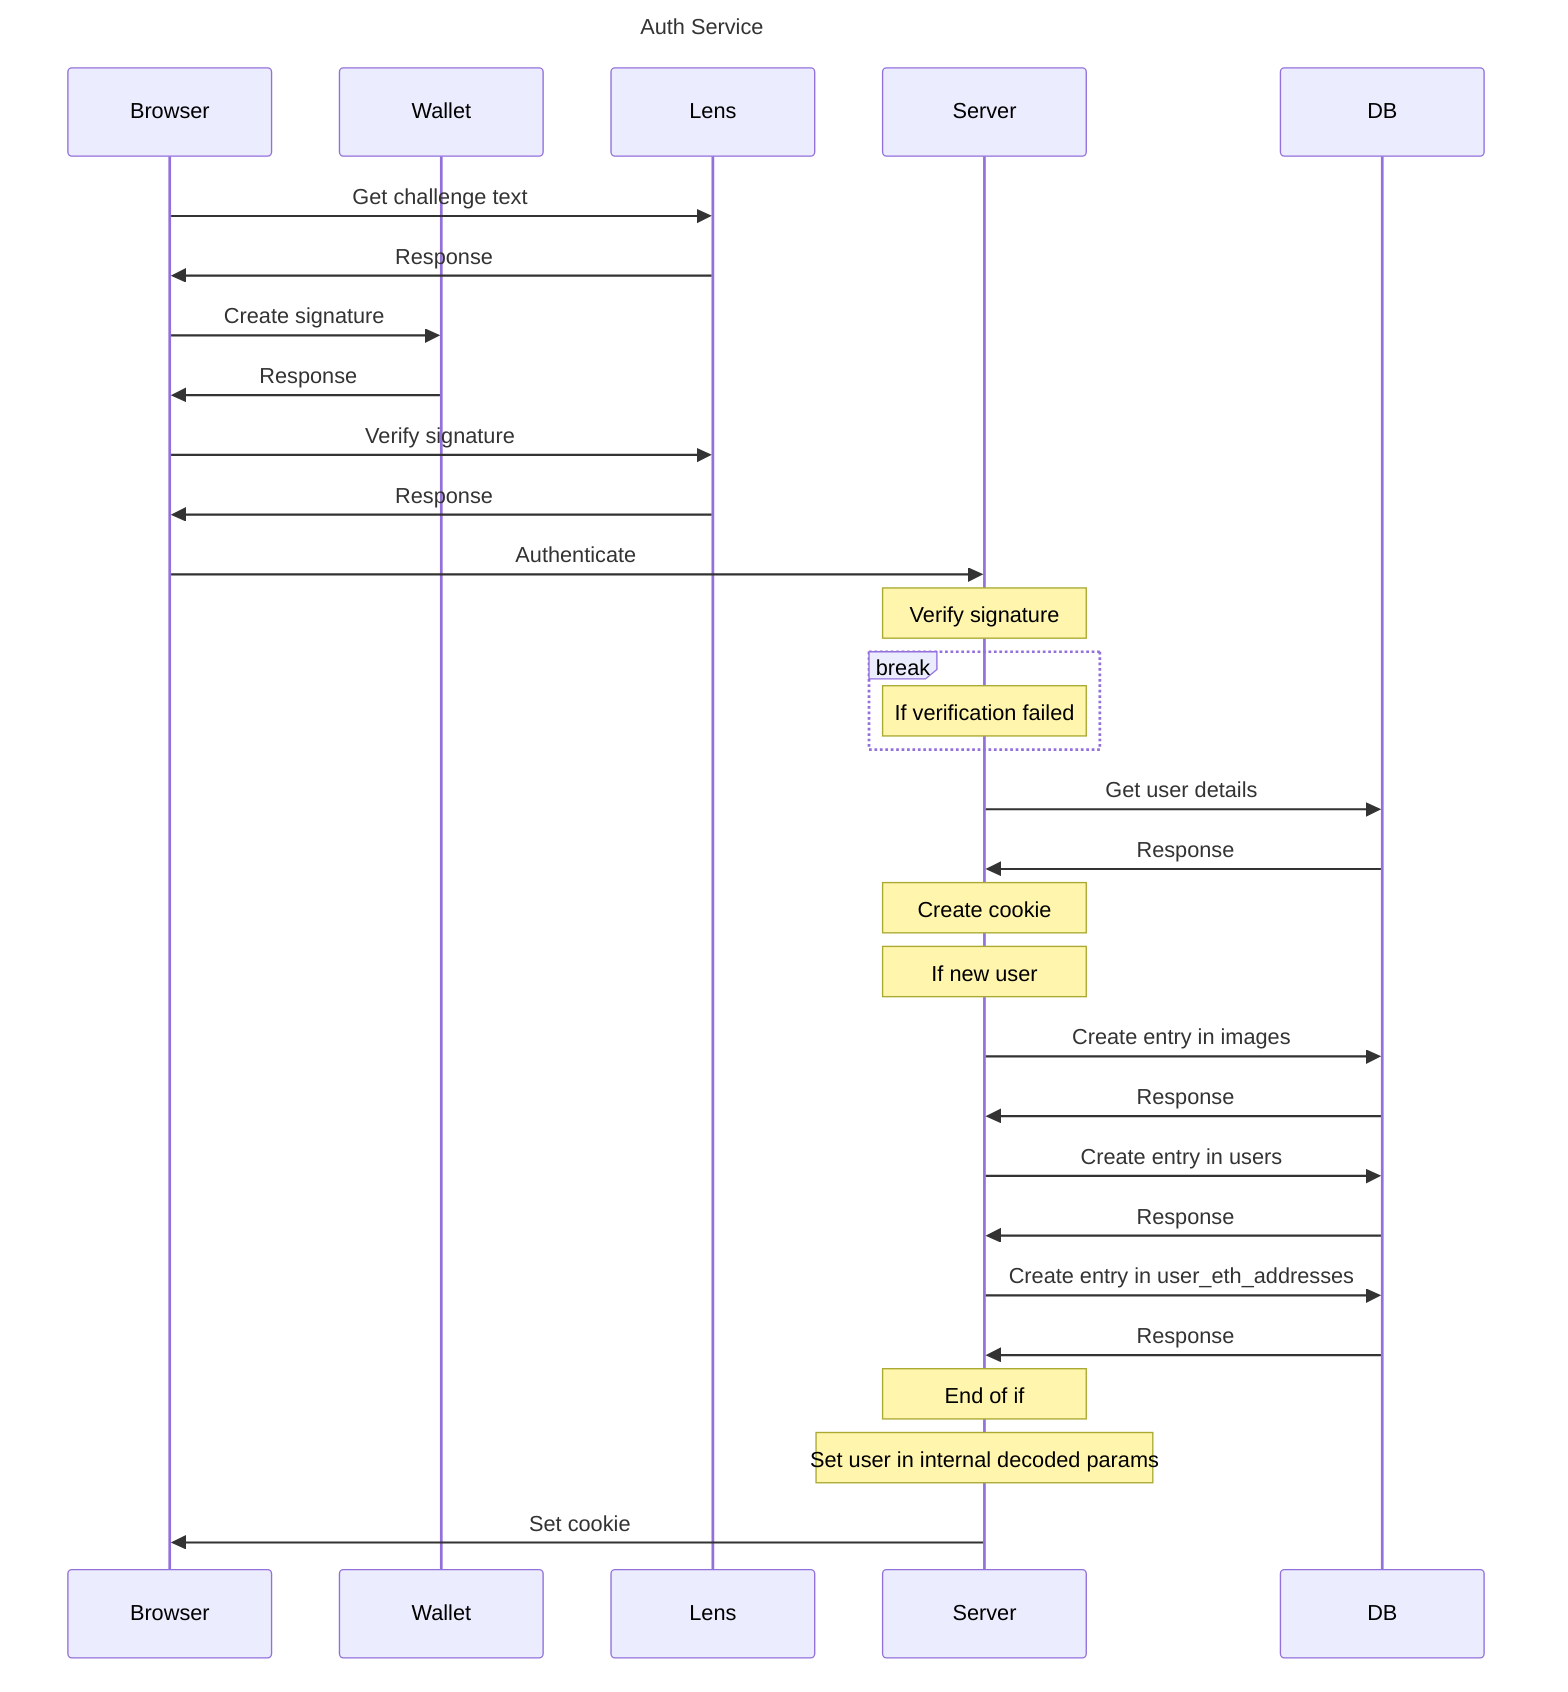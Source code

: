 %% Documentation: https://github.com/mermaid-js/mermaid
%% Editor: https://mermaid.live/edit

sequenceDiagram
title Auth Service 

participant Browser
participant Wallet
participant Platform as Lens
participant Server
participant DB

Browser->>Platform: Get challenge text
Platform->>Browser: Response

Browser->>Wallet: Create signature
Wallet->>Browser: Response

Browser->>Platform: Verify signature
Platform->>Browser: Response

Browser->>Server: Authenticate

note over Server: Verify signature
break
    note over Server: If verification failed
end


Server->>DB: Get user details
DB->>Server: Response

note over Server: Create cookie

note over Server: If new user

Server->>DB: Create entry in images
DB->>Server: Response
Server->>DB: Create entry in users
DB->>Server: Response
Server->>DB: Create entry in user_eth_addresses
DB->>Server: Response

note over Server: End of if
note over Server: Set user in internal decoded params

Server->>Browser: Set cookie